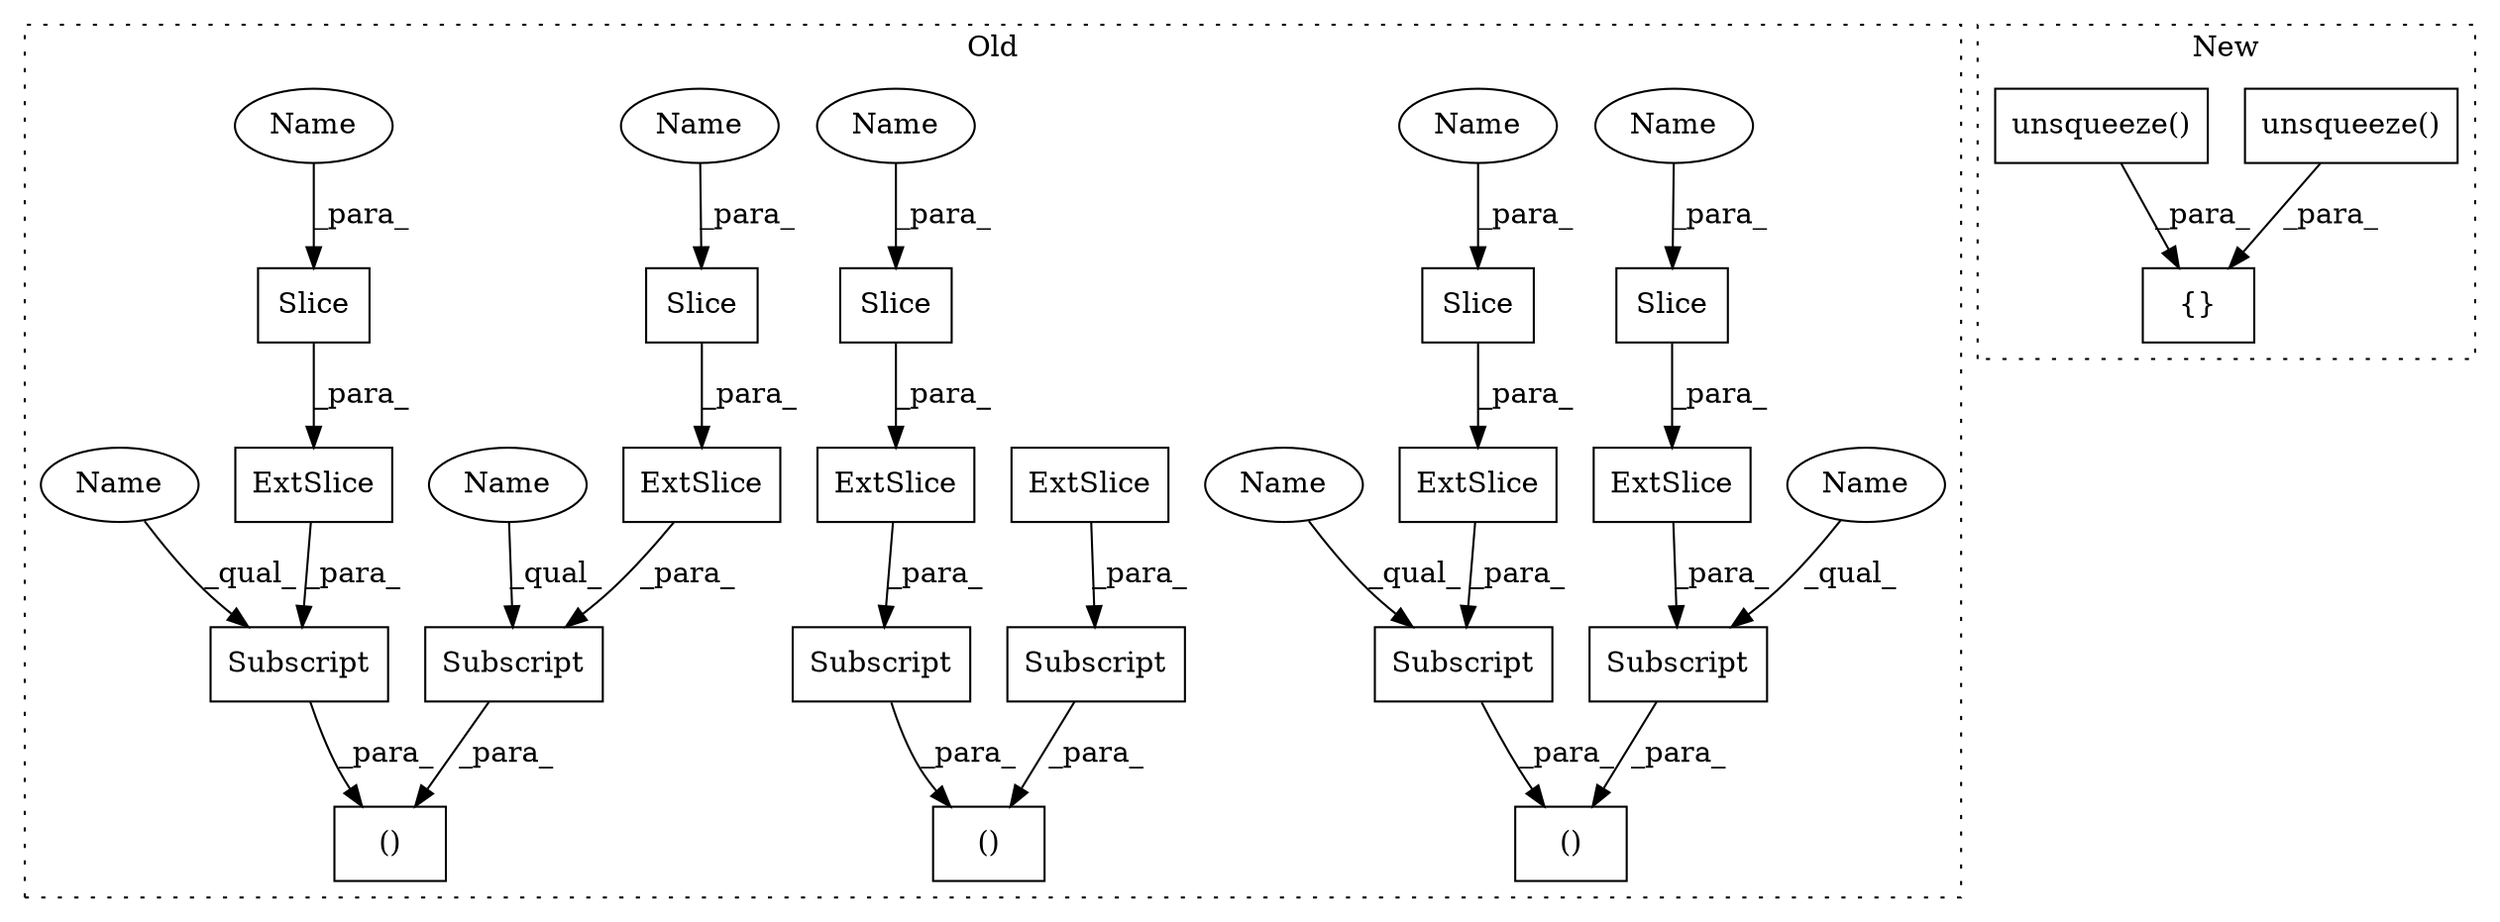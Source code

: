digraph G {
subgraph cluster0 {
1 [label="Slice" a="80" s="28916" l="5" shape="box"];
3 [label="Slice" a="80" s="27904" l="5" shape="box"];
5 [label="Subscript" a="63" s="27892,0" l="19,0" shape="box"];
6 [label="ExtSlice" a="85" s="27892" l="7" shape="box"];
7 [label="ExtSlice" a="85" s="28906" l="7" shape="box"];
8 [label="()" a="54" s="27890" l="21" shape="box"];
9 [label="Subscript" a="63" s="27871,0" l="19,0" shape="box"];
10 [label="ExtSlice" a="85" s="27871" l="7" shape="box"];
12 [label="Slice" a="80" s="27883" l="1" shape="box"];
13 [label="Subscript" a="63" s="28906,0" l="17,0" shape="box"];
14 [label="()" a="54" s="28904" l="19" shape="box"];
15 [label="Subscript" a="63" s="28887,0" l="17,0" shape="box"];
16 [label="ExtSlice" a="85" s="28887" l="7" shape="box"];
17 [label="Slice" a="80" s="28038" l="5" shape="box"];
18 [label="()" a="54" s="28024" l="21" shape="box"];
19 [label="Subscript" a="63" s="28026,0" l="19,0" shape="box"];
20 [label="Subscript" a="63" s="28005,0" l="19,0" shape="box"];
21 [label="ExtSlice" a="85" s="28026" l="7" shape="box"];
22 [label="ExtSlice" a="85" s="28005" l="7" shape="box"];
23 [label="Slice" a="80" s="28017" l="1" shape="box"];
24 [label="Name" a="87" s="27871" l="7" shape="ellipse"];
25 [label="Name" a="87" s="27892" l="7" shape="ellipse"];
26 [label="Name" a="87" s="28026" l="7" shape="ellipse"];
27 [label="Name" a="87" s="28005" l="7" shape="ellipse"];
28 [label="Name" a="87" s="28018" l="5" shape="ellipse"];
29 [label="Name" a="87" s="28916" l="5" shape="ellipse"];
30 [label="Name" a="87" s="27884" l="5" shape="ellipse"];
31 [label="Name" a="87" s="27904" l="5" shape="ellipse"];
32 [label="Name" a="87" s="28038" l="5" shape="ellipse"];
label = "Old";
style="dotted";
}
subgraph cluster1 {
2 [label="unsqueeze()" a="75" s="28981" l="21" shape="box"];
4 [label="{}" a="59" s="28980,29025" l="1,0" shape="box"];
11 [label="unsqueeze()" a="75" s="29004" l="21" shape="box"];
label = "New";
style="dotted";
}
1 -> 7 [label="_para_"];
2 -> 4 [label="_para_"];
3 -> 6 [label="_para_"];
5 -> 8 [label="_para_"];
6 -> 5 [label="_para_"];
7 -> 13 [label="_para_"];
9 -> 8 [label="_para_"];
10 -> 9 [label="_para_"];
11 -> 4 [label="_para_"];
12 -> 10 [label="_para_"];
13 -> 14 [label="_para_"];
15 -> 14 [label="_para_"];
16 -> 15 [label="_para_"];
17 -> 21 [label="_para_"];
19 -> 18 [label="_para_"];
20 -> 18 [label="_para_"];
21 -> 19 [label="_para_"];
22 -> 20 [label="_para_"];
23 -> 22 [label="_para_"];
24 -> 9 [label="_qual_"];
25 -> 5 [label="_qual_"];
26 -> 19 [label="_qual_"];
27 -> 20 [label="_qual_"];
28 -> 23 [label="_para_"];
29 -> 1 [label="_para_"];
30 -> 12 [label="_para_"];
31 -> 3 [label="_para_"];
32 -> 17 [label="_para_"];
}
